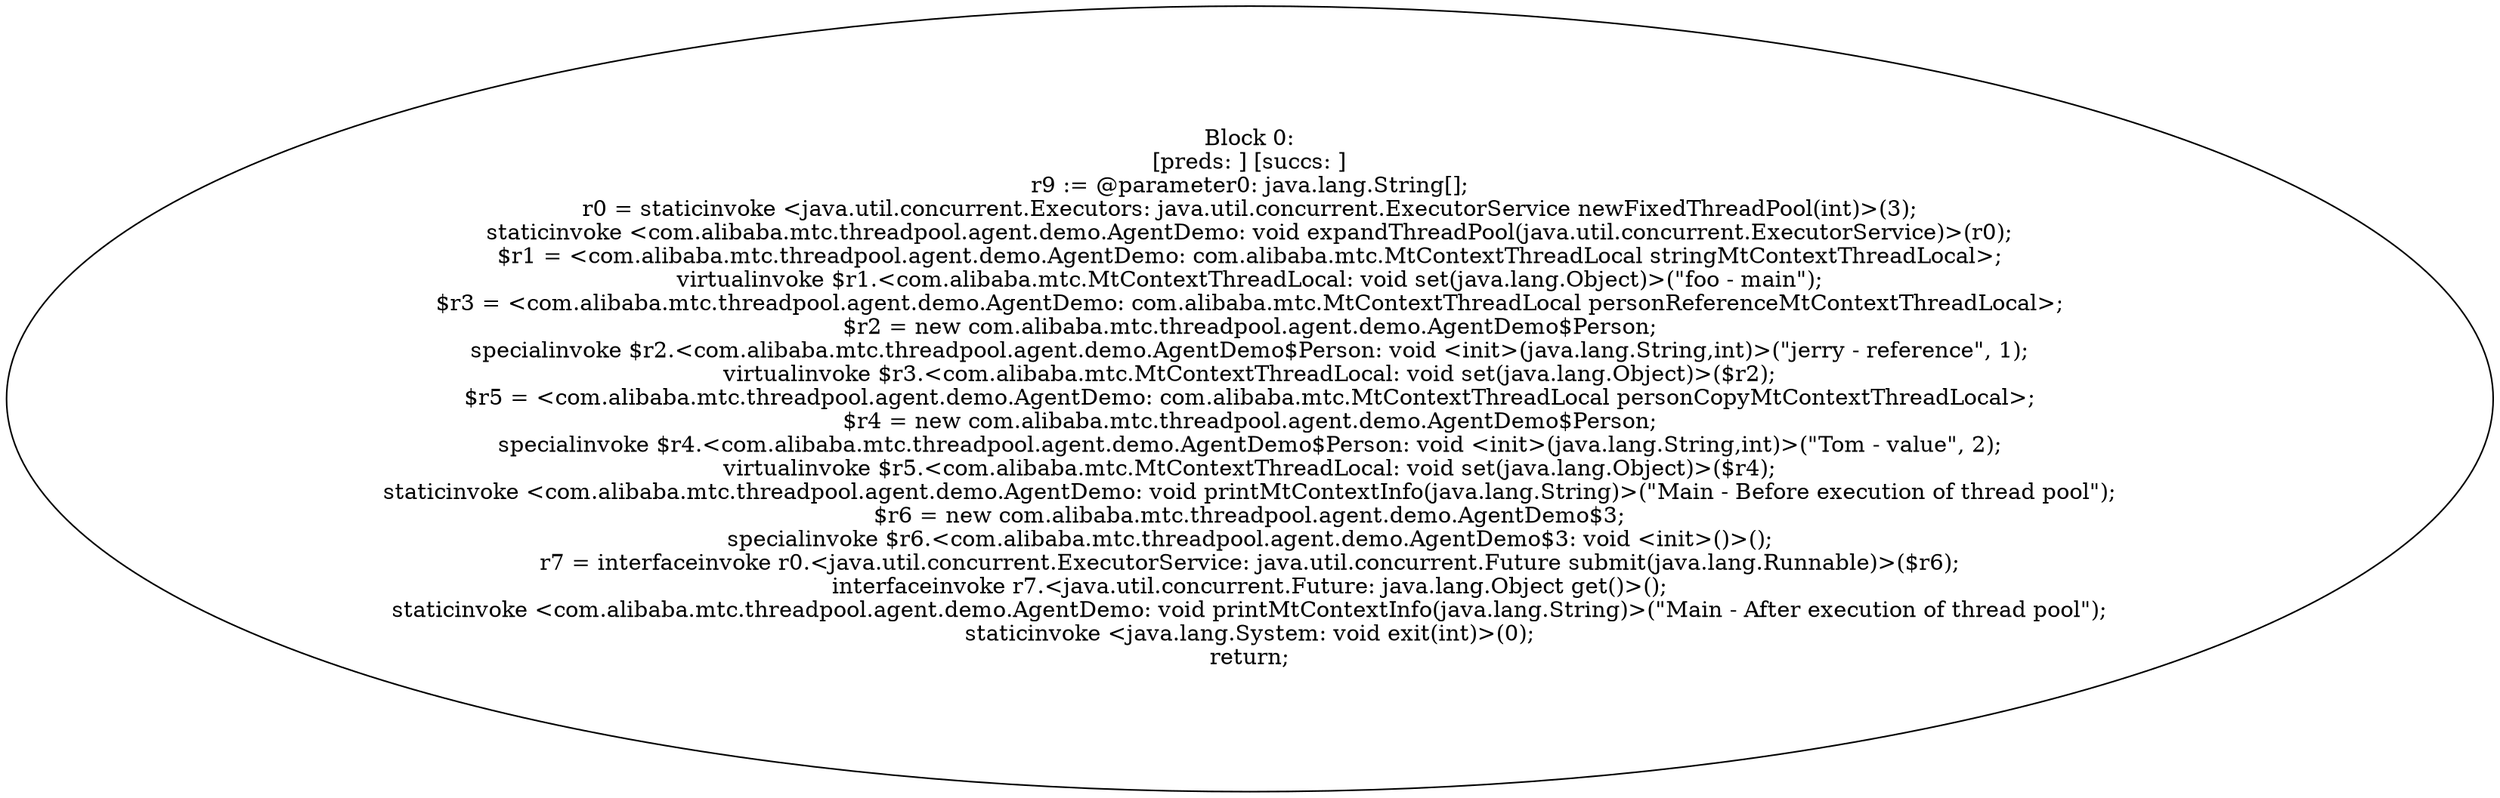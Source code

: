 digraph "unitGraph" {
    "Block 0:
[preds: ] [succs: ]
r9 := @parameter0: java.lang.String[];
r0 = staticinvoke <java.util.concurrent.Executors: java.util.concurrent.ExecutorService newFixedThreadPool(int)>(3);
staticinvoke <com.alibaba.mtc.threadpool.agent.demo.AgentDemo: void expandThreadPool(java.util.concurrent.ExecutorService)>(r0);
$r1 = <com.alibaba.mtc.threadpool.agent.demo.AgentDemo: com.alibaba.mtc.MtContextThreadLocal stringMtContextThreadLocal>;
virtualinvoke $r1.<com.alibaba.mtc.MtContextThreadLocal: void set(java.lang.Object)>(\"foo - main\");
$r3 = <com.alibaba.mtc.threadpool.agent.demo.AgentDemo: com.alibaba.mtc.MtContextThreadLocal personReferenceMtContextThreadLocal>;
$r2 = new com.alibaba.mtc.threadpool.agent.demo.AgentDemo$Person;
specialinvoke $r2.<com.alibaba.mtc.threadpool.agent.demo.AgentDemo$Person: void <init>(java.lang.String,int)>(\"jerry - reference\", 1);
virtualinvoke $r3.<com.alibaba.mtc.MtContextThreadLocal: void set(java.lang.Object)>($r2);
$r5 = <com.alibaba.mtc.threadpool.agent.demo.AgentDemo: com.alibaba.mtc.MtContextThreadLocal personCopyMtContextThreadLocal>;
$r4 = new com.alibaba.mtc.threadpool.agent.demo.AgentDemo$Person;
specialinvoke $r4.<com.alibaba.mtc.threadpool.agent.demo.AgentDemo$Person: void <init>(java.lang.String,int)>(\"Tom - value\", 2);
virtualinvoke $r5.<com.alibaba.mtc.MtContextThreadLocal: void set(java.lang.Object)>($r4);
staticinvoke <com.alibaba.mtc.threadpool.agent.demo.AgentDemo: void printMtContextInfo(java.lang.String)>(\"Main - Before execution of thread pool\");
$r6 = new com.alibaba.mtc.threadpool.agent.demo.AgentDemo$3;
specialinvoke $r6.<com.alibaba.mtc.threadpool.agent.demo.AgentDemo$3: void <init>()>();
r7 = interfaceinvoke r0.<java.util.concurrent.ExecutorService: java.util.concurrent.Future submit(java.lang.Runnable)>($r6);
interfaceinvoke r7.<java.util.concurrent.Future: java.lang.Object get()>();
staticinvoke <com.alibaba.mtc.threadpool.agent.demo.AgentDemo: void printMtContextInfo(java.lang.String)>(\"Main - After execution of thread pool\");
staticinvoke <java.lang.System: void exit(int)>(0);
return;
"
}
